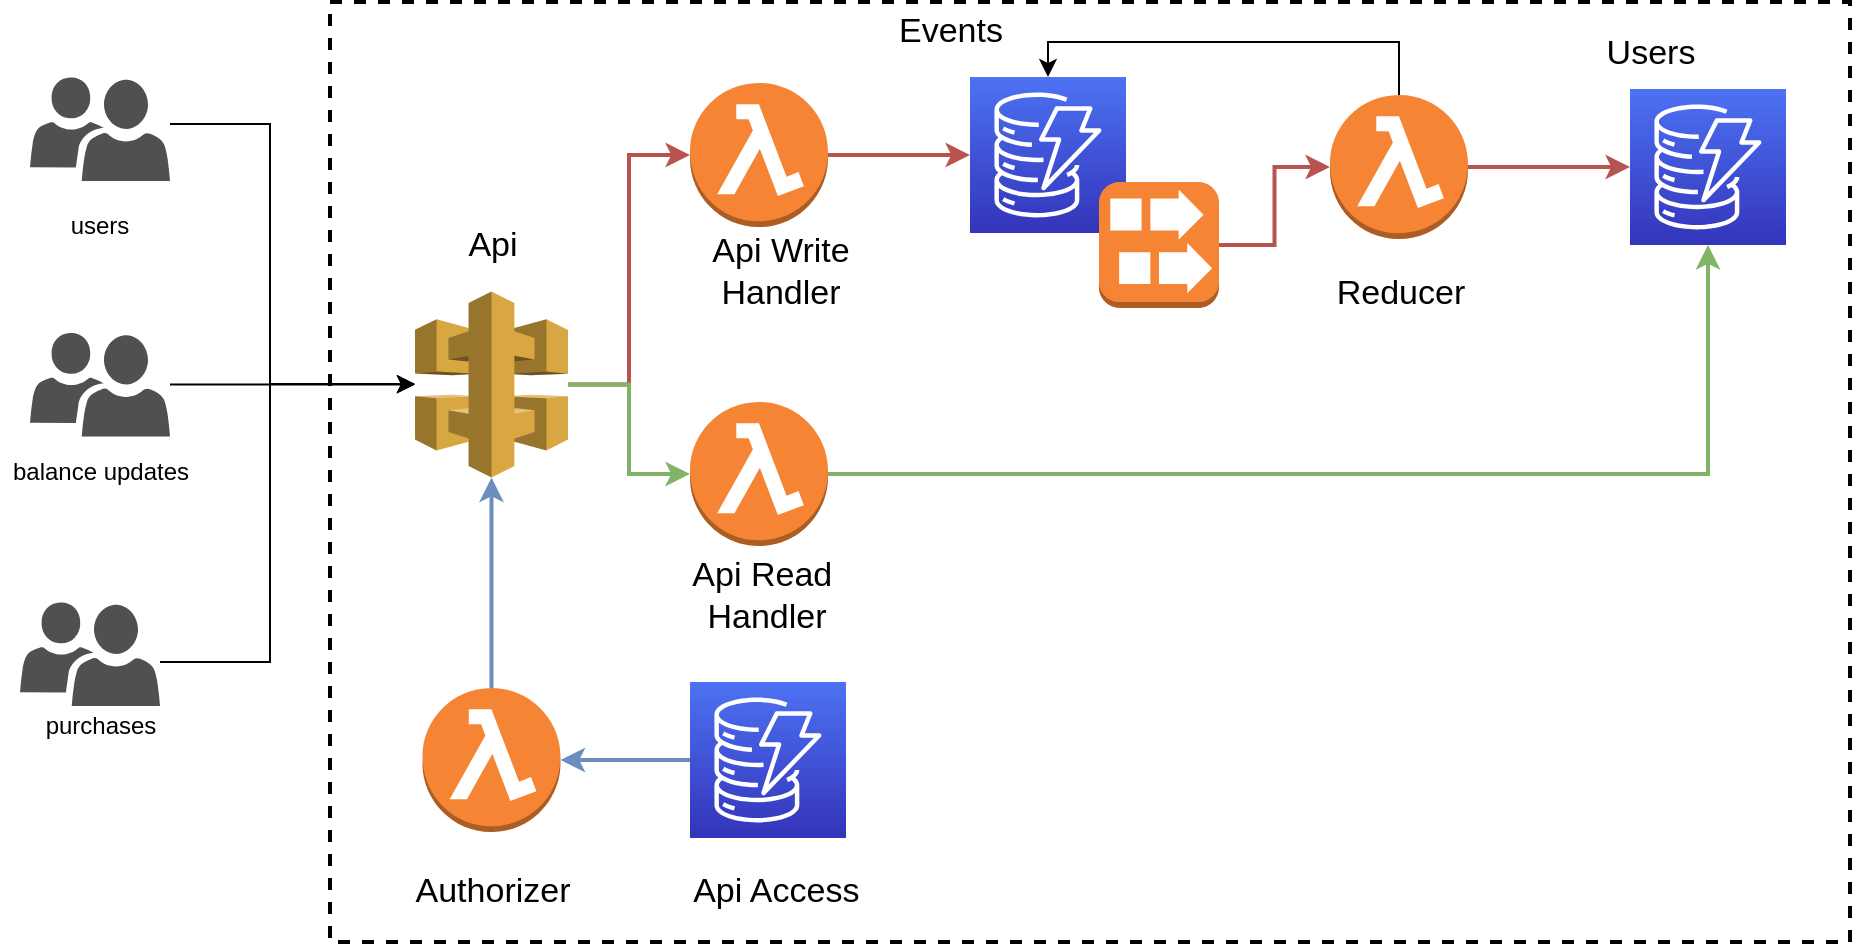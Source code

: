 <mxfile version="13.6.5">
    <diagram id="DqJHi2-I4FBHL7H43PF0" name="Page-1">
        <mxGraphModel dx="1016" dy="577" grid="1" gridSize="10" guides="1" tooltips="1" connect="1" arrows="1" fold="1" page="0" pageScale="1" pageWidth="850" pageHeight="1100" background="#FFFFFF" math="0" shadow="0">
            <root>
                <mxCell id="0"/>
                <mxCell id="1" parent="0"/>
                <mxCell id="FaqAfJjrbfap6NiSg97I-35" value="" style="rounded=0;whiteSpace=wrap;html=1;fontSize=17;fillColor=none;dashed=1;strokeWidth=2;strokeColor=#000000;" parent="1" vertex="1">
                    <mxGeometry x="160" y="10" width="760" height="470" as="geometry"/>
                </mxCell>
                <mxCell id="FaqAfJjrbfap6NiSg97I-1" value="" style="outlineConnect=0;fontColor=#232F3E;gradientColor=#4D72F3;gradientDirection=north;fillColor=#3334B9;strokeColor=#ffffff;dashed=0;verticalLabelPosition=bottom;verticalAlign=top;align=center;html=1;fontSize=12;fontStyle=0;aspect=fixed;shape=mxgraph.aws4.resourceIcon;resIcon=mxgraph.aws4.dynamodb;" parent="1" vertex="1">
                    <mxGeometry x="480" y="47.5" width="78" height="78" as="geometry"/>
                </mxCell>
                <mxCell id="FaqAfJjrbfap6NiSg97I-45" style="edgeStyle=orthogonalEdgeStyle;rounded=0;orthogonalLoop=1;jettySize=auto;html=1;entryX=1;entryY=0.5;entryDx=0;entryDy=0;entryPerimeter=0;fontSize=17;fillColor=#d5e8d4;strokeColor=#82b366;strokeWidth=2;endArrow=none;endFill=0;startArrow=classic;startFill=1;" parent="1" source="FaqAfJjrbfap6NiSg97I-2" target="FaqAfJjrbfap6NiSg97I-40" edge="1">
                    <mxGeometry relative="1" as="geometry">
                        <Array as="points">
                            <mxPoint x="849" y="246"/>
                        </Array>
                    </mxGeometry>
                </mxCell>
                <mxCell id="FaqAfJjrbfap6NiSg97I-2" value="" style="outlineConnect=0;fontColor=#232F3E;gradientColor=#4D72F3;gradientDirection=north;fillColor=#3334B9;strokeColor=#ffffff;dashed=0;verticalLabelPosition=bottom;verticalAlign=top;align=center;html=1;fontSize=12;fontStyle=0;aspect=fixed;shape=mxgraph.aws4.resourceIcon;resIcon=mxgraph.aws4.dynamodb;" parent="1" vertex="1">
                    <mxGeometry x="810" y="53.5" width="78" height="78" as="geometry"/>
                </mxCell>
                <mxCell id="FaqAfJjrbfap6NiSg97I-19" style="edgeStyle=orthogonalEdgeStyle;rounded=0;orthogonalLoop=1;jettySize=auto;html=1;fontSize=17;fillColor=#f8cecc;strokeColor=#b85450;strokeWidth=2;" parent="1" source="FaqAfJjrbfap6NiSg97I-3" target="FaqAfJjrbfap6NiSg97I-1" edge="1">
                    <mxGeometry relative="1" as="geometry"/>
                </mxCell>
                <mxCell id="FaqAfJjrbfap6NiSg97I-3" value="" style="outlineConnect=0;dashed=0;verticalLabelPosition=bottom;verticalAlign=top;align=center;html=1;shape=mxgraph.aws3.lambda_function;fillColor=#F58534;gradientColor=none;" parent="1" vertex="1">
                    <mxGeometry x="340" y="50.5" width="69" height="72" as="geometry"/>
                </mxCell>
                <mxCell id="FaqAfJjrbfap6NiSg97I-17" style="edgeStyle=orthogonalEdgeStyle;rounded=0;orthogonalLoop=1;jettySize=auto;html=1;entryX=0.5;entryY=1;entryDx=0;entryDy=0;entryPerimeter=0;fontSize=17;fillColor=#dae8fc;strokeColor=#6c8ebf;strokeWidth=2;" parent="1" source="FaqAfJjrbfap6NiSg97I-8" target="FaqAfJjrbfap6NiSg97I-12" edge="1">
                    <mxGeometry relative="1" as="geometry"/>
                </mxCell>
                <mxCell id="FaqAfJjrbfap6NiSg97I-8" value="" style="outlineConnect=0;dashed=0;verticalLabelPosition=bottom;verticalAlign=top;align=center;html=1;shape=mxgraph.aws3.lambda_function;fillColor=#F58534;gradientColor=none;" parent="1" vertex="1">
                    <mxGeometry x="206.25" y="353" width="69" height="72" as="geometry"/>
                </mxCell>
                <mxCell id="FaqAfJjrbfap6NiSg97I-39" style="edgeStyle=orthogonalEdgeStyle;rounded=0;orthogonalLoop=1;jettySize=auto;html=1;entryX=1;entryY=0.5;entryDx=0;entryDy=0;entryPerimeter=0;fontSize=17;fillColor=#dae8fc;strokeColor=#6c8ebf;strokeWidth=2;" parent="1" source="FaqAfJjrbfap6NiSg97I-9" target="FaqAfJjrbfap6NiSg97I-8" edge="1">
                    <mxGeometry relative="1" as="geometry"/>
                </mxCell>
                <mxCell id="FaqAfJjrbfap6NiSg97I-9" value="" style="outlineConnect=0;fontColor=#232F3E;gradientColor=#4D72F3;gradientDirection=north;fillColor=#3334B9;strokeColor=#ffffff;dashed=0;verticalLabelPosition=bottom;verticalAlign=top;align=center;html=1;fontSize=12;fontStyle=0;aspect=fixed;shape=mxgraph.aws4.resourceIcon;resIcon=mxgraph.aws4.dynamodb;" parent="1" vertex="1">
                    <mxGeometry x="340" y="350" width="78" height="78" as="geometry"/>
                </mxCell>
                <mxCell id="FaqAfJjrbfap6NiSg97I-10" value="Api Access&amp;nbsp;&lt;br style=&quot;font-size: 17px;&quot;&gt;" style="text;html=1;align=center;verticalAlign=middle;resizable=0;points=[];autosize=1;fontSize=17;fontColor=#000000;" parent="1" vertex="1">
                    <mxGeometry x="335" y="440" width="100" height="30" as="geometry"/>
                </mxCell>
                <mxCell id="FaqAfJjrbfap6NiSg97I-18" style="edgeStyle=orthogonalEdgeStyle;rounded=0;orthogonalLoop=1;jettySize=auto;html=1;entryX=0;entryY=0.5;entryDx=0;entryDy=0;entryPerimeter=0;fontSize=17;fillColor=#f8cecc;strokeColor=#b85450;strokeWidth=2;" parent="1" source="FaqAfJjrbfap6NiSg97I-12" target="FaqAfJjrbfap6NiSg97I-3" edge="1">
                    <mxGeometry relative="1" as="geometry"/>
                </mxCell>
                <mxCell id="FaqAfJjrbfap6NiSg97I-41" style="edgeStyle=orthogonalEdgeStyle;rounded=0;orthogonalLoop=1;jettySize=auto;html=1;entryX=0;entryY=0.5;entryDx=0;entryDy=0;entryPerimeter=0;fontSize=17;fillColor=#d5e8d4;strokeColor=#82b366;strokeWidth=2;" parent="1" source="FaqAfJjrbfap6NiSg97I-12" target="FaqAfJjrbfap6NiSg97I-40" edge="1">
                    <mxGeometry relative="1" as="geometry"/>
                </mxCell>
                <mxCell id="FaqAfJjrbfap6NiSg97I-12" value="" style="outlineConnect=0;dashed=0;verticalLabelPosition=bottom;verticalAlign=top;align=center;html=1;shape=mxgraph.aws3.api_gateway;fillColor=#D9A741;gradientColor=none;fontSize=17;" parent="1" vertex="1">
                    <mxGeometry x="202.5" y="154.75" width="76.5" height="93" as="geometry"/>
                </mxCell>
                <mxCell id="FaqAfJjrbfap6NiSg97I-22" style="edgeStyle=orthogonalEdgeStyle;rounded=0;orthogonalLoop=1;jettySize=auto;html=1;fontSize=17;exitX=0.5;exitY=0;exitDx=0;exitDy=0;exitPerimeter=0;strokeColor=#000000;" parent="1" source="FaqAfJjrbfap6NiSg97I-14" target="FaqAfJjrbfap6NiSg97I-1" edge="1">
                    <mxGeometry relative="1" as="geometry">
                        <Array as="points">
                            <mxPoint x="695" y="30"/>
                            <mxPoint x="519" y="30"/>
                        </Array>
                    </mxGeometry>
                </mxCell>
                <mxCell id="FaqAfJjrbfap6NiSg97I-26" style="edgeStyle=orthogonalEdgeStyle;rounded=0;orthogonalLoop=1;jettySize=auto;html=1;fontSize=17;fillColor=#f8cecc;strokeColor=#b85450;strokeWidth=2;" parent="1" source="FaqAfJjrbfap6NiSg97I-14" target="FaqAfJjrbfap6NiSg97I-2" edge="1">
                    <mxGeometry relative="1" as="geometry"/>
                </mxCell>
                <mxCell id="FaqAfJjrbfap6NiSg97I-14" value="" style="outlineConnect=0;dashed=0;verticalLabelPosition=bottom;verticalAlign=top;align=center;html=1;shape=mxgraph.aws3.lambda_function;fillColor=#F58534;gradientColor=none;" parent="1" vertex="1">
                    <mxGeometry x="660" y="56.5" width="69" height="72" as="geometry"/>
                </mxCell>
                <mxCell id="FaqAfJjrbfap6NiSg97I-16" style="edgeStyle=orthogonalEdgeStyle;rounded=0;orthogonalLoop=1;jettySize=auto;html=1;fontSize=17;fontColor=#000000;strokeColor=#000000;" parent="1" source="FaqAfJjrbfap6NiSg97I-15" target="FaqAfJjrbfap6NiSg97I-12" edge="1">
                    <mxGeometry relative="1" as="geometry">
                        <Array as="points">
                            <mxPoint x="130" y="71"/>
                            <mxPoint x="130" y="201"/>
                        </Array>
                    </mxGeometry>
                </mxCell>
                <mxCell id="FaqAfJjrbfap6NiSg97I-15" value="" style="pointerEvents=1;shadow=0;dashed=0;html=1;strokeColor=none;labelPosition=center;verticalLabelPosition=bottom;verticalAlign=top;align=center;fillColor=#505050;shape=mxgraph.mscae.intune.user_group;fontSize=17;fontColor=#000000;" parent="1" vertex="1">
                    <mxGeometry x="10" y="47.5" width="70" height="52" as="geometry"/>
                </mxCell>
                <mxCell id="FaqAfJjrbfap6NiSg97I-21" style="edgeStyle=orthogonalEdgeStyle;rounded=0;orthogonalLoop=1;jettySize=auto;html=1;entryX=0;entryY=0.5;entryDx=0;entryDy=0;entryPerimeter=0;fontSize=17;fillColor=#f8cecc;strokeColor=#b85450;strokeWidth=2;" parent="1" source="FaqAfJjrbfap6NiSg97I-20" target="FaqAfJjrbfap6NiSg97I-14" edge="1">
                    <mxGeometry relative="1" as="geometry"/>
                </mxCell>
                <mxCell id="FaqAfJjrbfap6NiSg97I-20" value="" style="outlineConnect=0;dashed=0;verticalLabelPosition=bottom;verticalAlign=top;align=center;html=1;shape=mxgraph.aws3.kinesis_streams;fillColor=#F58534;gradientColor=none;fontSize=17;" parent="1" vertex="1">
                    <mxGeometry x="544.5" y="100" width="60" height="63" as="geometry"/>
                </mxCell>
                <mxCell id="FaqAfJjrbfap6NiSg97I-29" value="Authorizer" style="text;html=1;align=center;verticalAlign=middle;resizable=0;points=[];autosize=1;fontSize=17;fontColor=#000000;" parent="1" vertex="1">
                    <mxGeometry x="195.75" y="440" width="90" height="30" as="geometry"/>
                </mxCell>
                <mxCell id="FaqAfJjrbfap6NiSg97I-30" value="Api Write &lt;br&gt;Handler" style="text;html=1;align=center;verticalAlign=middle;resizable=0;points=[];autosize=1;fontSize=17;fontColor=#000000;" parent="1" vertex="1">
                    <mxGeometry x="345" y="120" width="80" height="50" as="geometry"/>
                </mxCell>
                <mxCell id="FaqAfJjrbfap6NiSg97I-31" value="Api" style="text;html=1;align=center;verticalAlign=middle;resizable=0;points=[];autosize=1;fontSize=17;fontColor=#000000;" parent="1" vertex="1">
                    <mxGeometry x="220.75" y="116.5" width="40" height="30" as="geometry"/>
                </mxCell>
                <mxCell id="FaqAfJjrbfap6NiSg97I-32" value="Events" style="text;html=1;align=center;verticalAlign=middle;resizable=0;points=[];autosize=1;fontSize=17;fontColor=#000000;" parent="1" vertex="1">
                    <mxGeometry x="435" y="10" width="70" height="30" as="geometry"/>
                </mxCell>
                <mxCell id="FaqAfJjrbfap6NiSg97I-33" value="Users" style="text;html=1;align=center;verticalAlign=middle;resizable=0;points=[];autosize=1;fontSize=17;fontColor=#000000;" parent="1" vertex="1">
                    <mxGeometry x="790" y="20.5" width="60" height="30" as="geometry"/>
                </mxCell>
                <mxCell id="FaqAfJjrbfap6NiSg97I-34" value="Reducer" style="text;html=1;align=center;verticalAlign=middle;resizable=0;points=[];autosize=1;fontSize=17;fontColor=#000000;" parent="1" vertex="1">
                    <mxGeometry x="654.5" y="141" width="80" height="30" as="geometry"/>
                </mxCell>
                <mxCell id="FaqAfJjrbfap6NiSg97I-40" value="" style="outlineConnect=0;dashed=0;verticalLabelPosition=bottom;verticalAlign=top;align=center;html=1;shape=mxgraph.aws3.lambda_function;fillColor=#F58534;gradientColor=none;" parent="1" vertex="1">
                    <mxGeometry x="340" y="210" width="69" height="72" as="geometry"/>
                </mxCell>
                <mxCell id="FaqAfJjrbfap6NiSg97I-42" value="Api Read&amp;nbsp;&lt;br&gt;Handler" style="text;html=1;align=center;verticalAlign=middle;resizable=0;points=[];autosize=1;fontSize=17;fontColor=#000000;" parent="1" vertex="1">
                    <mxGeometry x="333" y="282" width="90" height="50" as="geometry"/>
                </mxCell>
                <mxCell id="2" value="users" style="text;html=1;strokeColor=none;fillColor=none;align=center;verticalAlign=middle;whiteSpace=wrap;rounded=0;fontColor=#000000;" parent="1" vertex="1">
                    <mxGeometry x="25" y="112" width="40" height="20" as="geometry"/>
                </mxCell>
                <mxCell id="5" style="edgeStyle=orthogonalEdgeStyle;rounded=0;orthogonalLoop=1;jettySize=auto;html=1;strokeColor=#000000;fontColor=#000000;" parent="1" source="3" target="FaqAfJjrbfap6NiSg97I-12" edge="1">
                    <mxGeometry relative="1" as="geometry">
                        <Array as="points">
                            <mxPoint x="110" y="201"/>
                            <mxPoint x="110" y="201"/>
                        </Array>
                    </mxGeometry>
                </mxCell>
                <mxCell id="3" value="" style="pointerEvents=1;shadow=0;dashed=0;html=1;strokeColor=none;labelPosition=center;verticalLabelPosition=bottom;verticalAlign=top;align=center;fillColor=#505050;shape=mxgraph.mscae.intune.user_group;fontSize=17;fontColor=#000000;" parent="1" vertex="1">
                    <mxGeometry x="10" y="175.25" width="70" height="52" as="geometry"/>
                </mxCell>
                <mxCell id="6" value="balance updates" style="text;html=1;align=center;verticalAlign=middle;resizable=0;points=[];autosize=1;fontColor=#000000;" parent="1" vertex="1">
                    <mxGeometry x="-5" y="235" width="100" height="20" as="geometry"/>
                </mxCell>
                <mxCell id="9" style="edgeStyle=orthogonalEdgeStyle;rounded=0;orthogonalLoop=1;jettySize=auto;html=1;strokeColor=#000000;fontColor=#000000;" parent="1" source="7" target="FaqAfJjrbfap6NiSg97I-12" edge="1">
                    <mxGeometry relative="1" as="geometry">
                        <Array as="points">
                            <mxPoint x="130" y="340"/>
                            <mxPoint x="130" y="201"/>
                        </Array>
                    </mxGeometry>
                </mxCell>
                <mxCell id="7" value="" style="pointerEvents=1;shadow=0;dashed=0;html=1;strokeColor=none;labelPosition=center;verticalLabelPosition=bottom;verticalAlign=top;align=center;fillColor=#505050;shape=mxgraph.mscae.intune.user_group;fontSize=17;fontColor=#000000;" parent="1" vertex="1">
                    <mxGeometry x="5" y="310" width="70" height="52" as="geometry"/>
                </mxCell>
                <mxCell id="8" value="purchases" style="text;html=1;align=center;verticalAlign=middle;resizable=0;points=[];autosize=1;fontColor=#000000;" parent="1" vertex="1">
                    <mxGeometry x="10" y="362" width="70" height="20" as="geometry"/>
                </mxCell>
            </root>
        </mxGraphModel>
    </diagram>
</mxfile>
